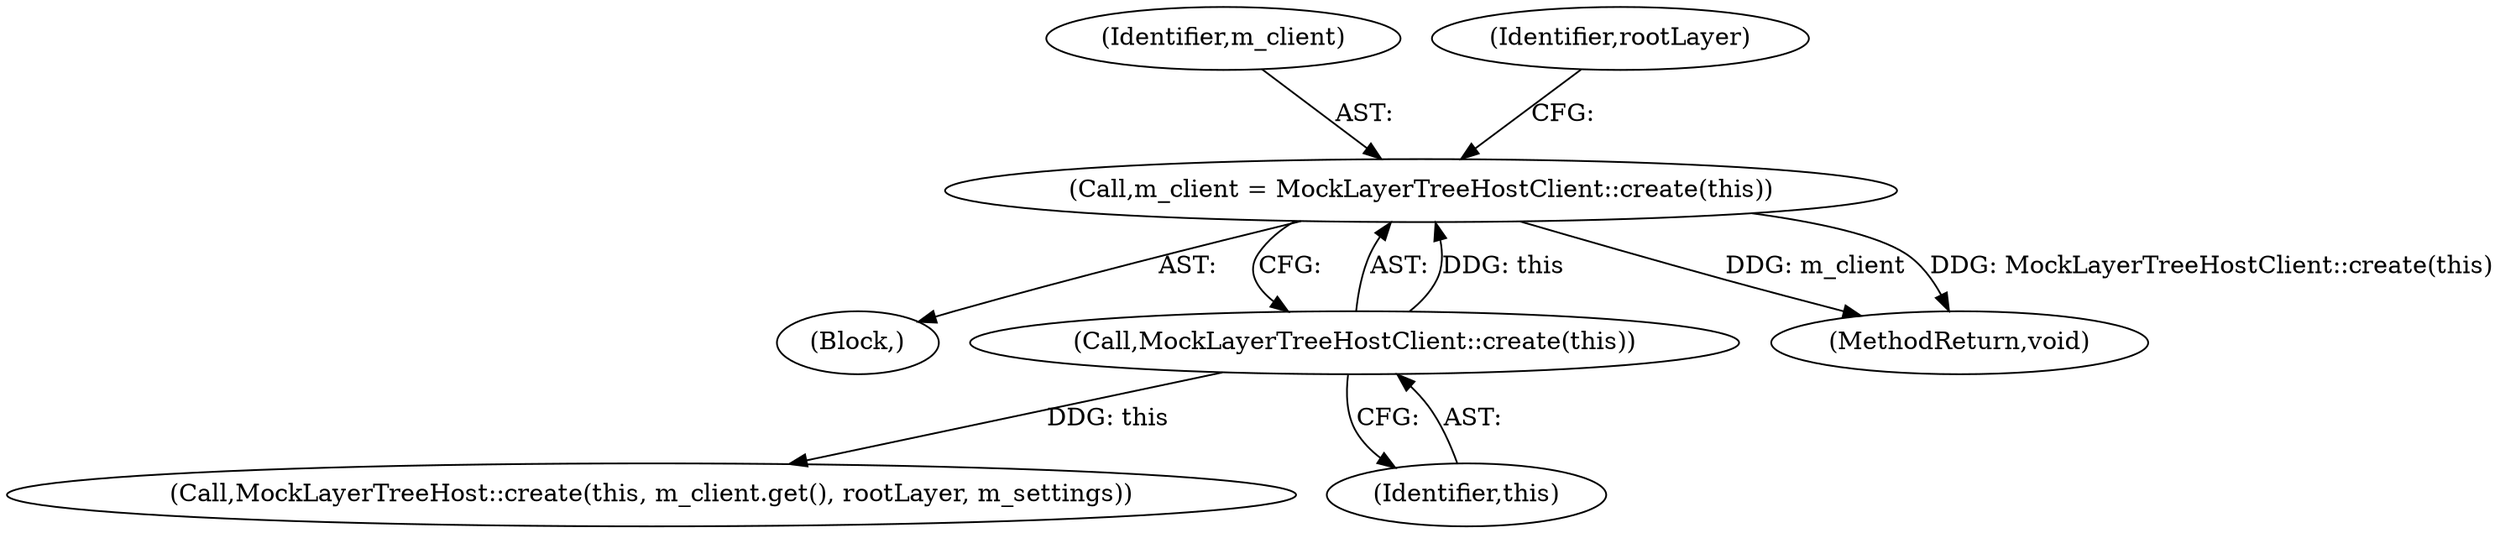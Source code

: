 digraph "0_Chrome_88c4913f11967abfd08a8b22b4423710322ac49b_5@API" {
"1000104" [label="(Call,m_client = MockLayerTreeHostClient::create(this))"];
"1000106" [label="(Call,MockLayerTreeHostClient::create(this))"];
"1000101" [label="(Block,)"];
"1000115" [label="(Call,MockLayerTreeHost::create(this, m_client.get(), rootLayer, m_settings))"];
"1000104" [label="(Call,m_client = MockLayerTreeHostClient::create(this))"];
"1000135" [label="(MethodReturn,void)"];
"1000105" [label="(Identifier,m_client)"];
"1000106" [label="(Call,MockLayerTreeHostClient::create(this))"];
"1000107" [label="(Identifier,this)"];
"1000110" [label="(Identifier,rootLayer)"];
"1000104" -> "1000101"  [label="AST: "];
"1000104" -> "1000106"  [label="CFG: "];
"1000105" -> "1000104"  [label="AST: "];
"1000106" -> "1000104"  [label="AST: "];
"1000110" -> "1000104"  [label="CFG: "];
"1000104" -> "1000135"  [label="DDG: m_client"];
"1000104" -> "1000135"  [label="DDG: MockLayerTreeHostClient::create(this)"];
"1000106" -> "1000104"  [label="DDG: this"];
"1000106" -> "1000107"  [label="CFG: "];
"1000107" -> "1000106"  [label="AST: "];
"1000106" -> "1000115"  [label="DDG: this"];
}
